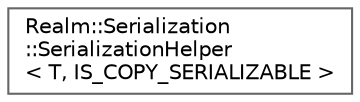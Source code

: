digraph "Graphical Class Hierarchy"
{
 // LATEX_PDF_SIZE
  bgcolor="transparent";
  edge [fontname=Helvetica,fontsize=10,labelfontname=Helvetica,labelfontsize=10];
  node [fontname=Helvetica,fontsize=10,shape=box,height=0.2,width=0.4];
  rankdir="LR";
  Node0 [id="Node000000",label="Realm::Serialization\l::SerializationHelper\l\< T, IS_COPY_SERIALIZABLE \>",height=0.2,width=0.4,color="grey40", fillcolor="white", style="filled",URL="$structRealm_1_1Serialization_1_1SerializationHelper.html",tooltip=" "];
}
